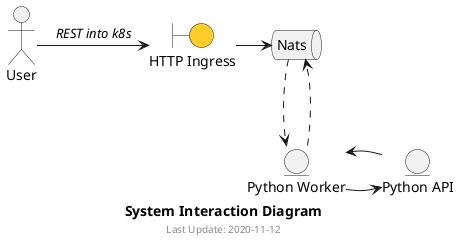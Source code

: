 @startuml
' ' skinparam rectangle {
' '     roundCorner 25

' ' }
' <style>
' footer {
'   HorizontalAlignment right
' }
' </style>

caption <b>System Interaction Diagram</b> 
footer  Last Update: 2020-11-12

actor user as "User"
boundary http_ingress as "HTTP Ingress" #FFCD28
queue nats as "Nats"
entity python_worker as "Python Worker"
entity python_api as "Python API"

user -> http_ingress : <i>REST into k8s</i>
http_ingress -> nats 
python_worker ..> nats 
nats ..> python_worker

python_worker -> python_api
python_api -> python_worker

@enduml
